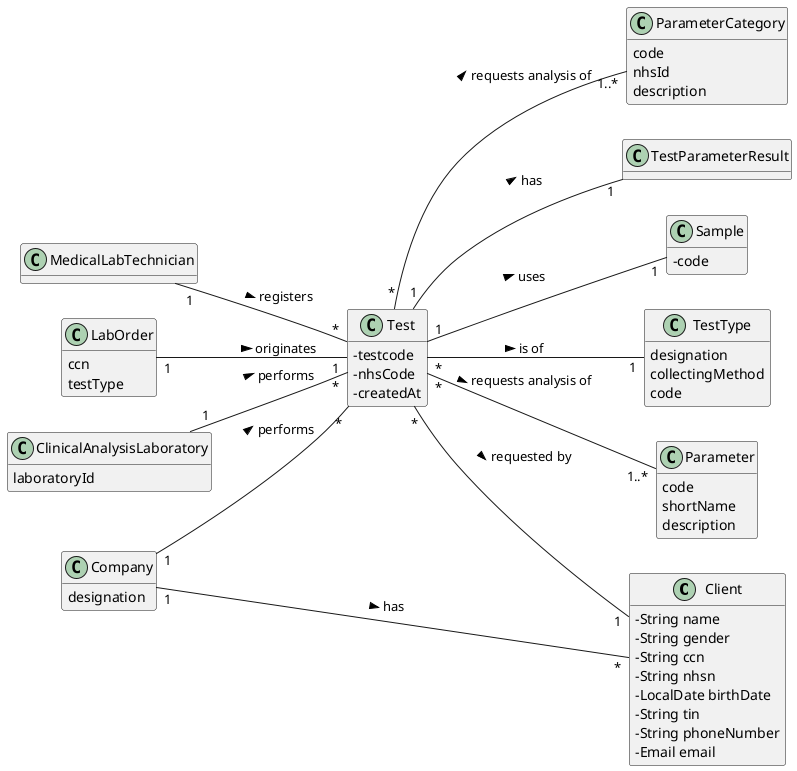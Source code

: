 @startuml
hide methods
left to right direction
skinparam classAttributeIconSize 0


class Client {
  -String name
  -String gender
  -String ccn
  -String nhsn
  -LocalDate birthDate
  -String tin
  -String phoneNumber
  -Email email
}

class Test {
  -testcode
  -nhsCode
  -createdAt
}

'Attributes and Methods for Class LabOrder'
class LabOrder {
ccn
testType
}

class TestParameterResult{
}

class Sample {
  -code
}


'Attributes for Class ClinicalAnalysisLaboratory'
class ClinicalAnalysisLaboratory {
laboratoryId
}

'Attributes and Methods for Class Company'
class Company {
designation
}

'Attributes and Methods for Class Test Type'
class TestType {
designation
collectingMethod
code
}

'Attributes and Methods for Class Parameter'
class Parameter {
code
shortName
description
}

class ParameterCategory {
code
nhsId
description
}

class MedicalLabTechnician {

}

Company "1" -- "*" Test : performs >
Company "1" -- "*" Client : has >
LabOrder "1"  -- "1" Test : originates >
MedicalLabTechnician "1" -- "*" Test : registers >
ClinicalAnalysisLaboratory "1" -- "*" Test : performs >
Test "1" -- "1" TestParameterResult : has >
Test "1" -- "1" Sample : uses >
Test "*" -- "1" TestType : is of >
Test "*" -- "1" Client: requested by >
Test "*" -- "1..*" Parameter : requests analysis of >
Test "*" -- "1..*" ParameterCategory : requests analysis of >

@enduml